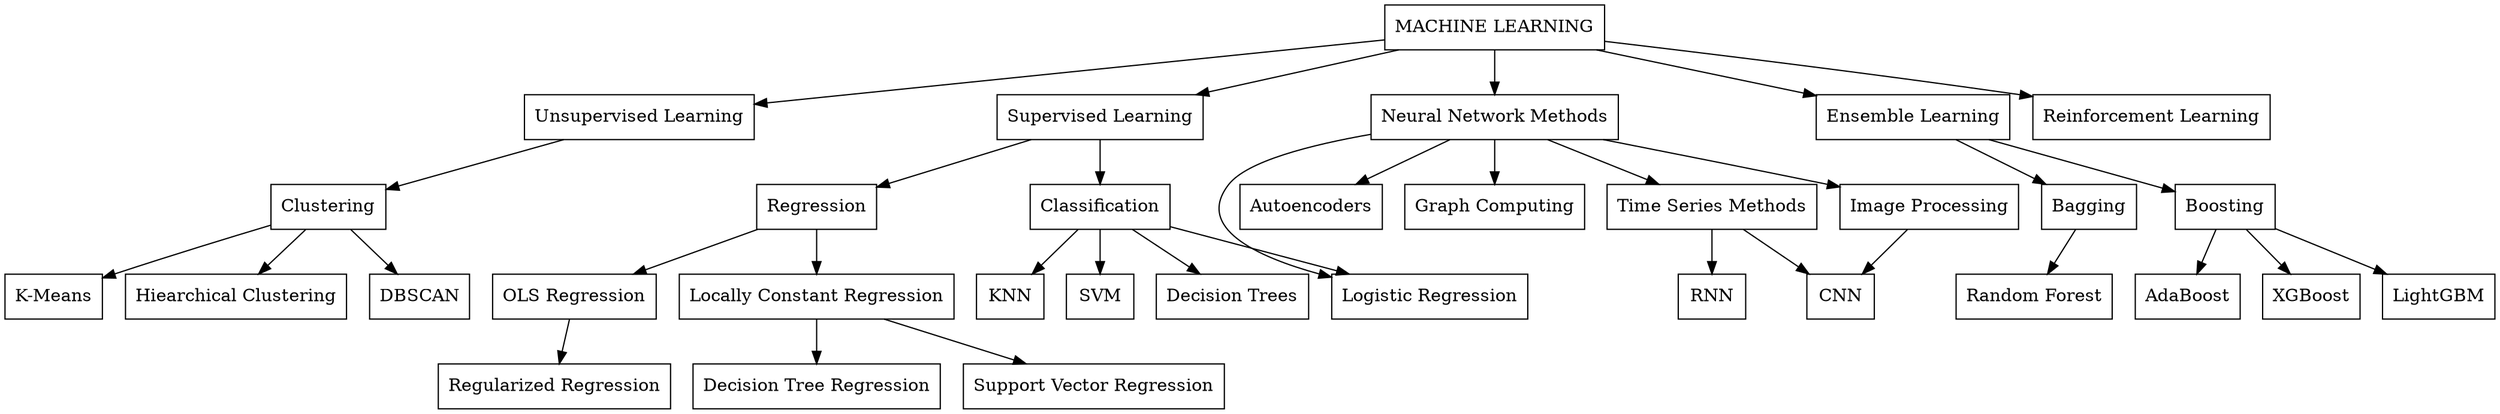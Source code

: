 digraph G {

	node [shape=box];

	"MACHINE LEARNING" -> "Unsupervised Learning";
	"MACHINE LEARNING" -> "Supervised Learning";
	"MACHINE LEARNING" -> "Ensemble Learning";

	"Unsupervised Learning" -> "Clustering" -> { "K-Means", "Hiearchical Clustering", "DBSCAN" }

	"Supervised Learning" -> "Regression" -> { "OLS Regression", "Locally Constant Regression" };

        "OLS Regression" -> "Regularized Regression";
        "Locally Constant Regression" -> { "Decision Tree Regression", "Support Vector Regression" }
	"Supervised Learning" -> "Classification" -> { "KNN", "Logistic Regression", "SVM", "Decision Trees" }

	"Ensemble Learning" -> "Bagging" -> "Random Forest";
	"Ensemble Learning" -> "Boosting" -> { "AdaBoost", "XGBoost", "LightGBM" }

	"MACHINE LEARNING" -> "Reinforcement Learning";
	"MACHINE LEARNING" -> "Neural Network Methods";

	"Neural Network Methods" -> { "Logistic Regression", "Autoencoders", "Graph Computing" };
	"Neural Network Methods" -> "Time Series Methods" -> { "RNN", "CNN" }
	"Neural Network Methods" -> "Image Processing" -> { "CNN" }
}
